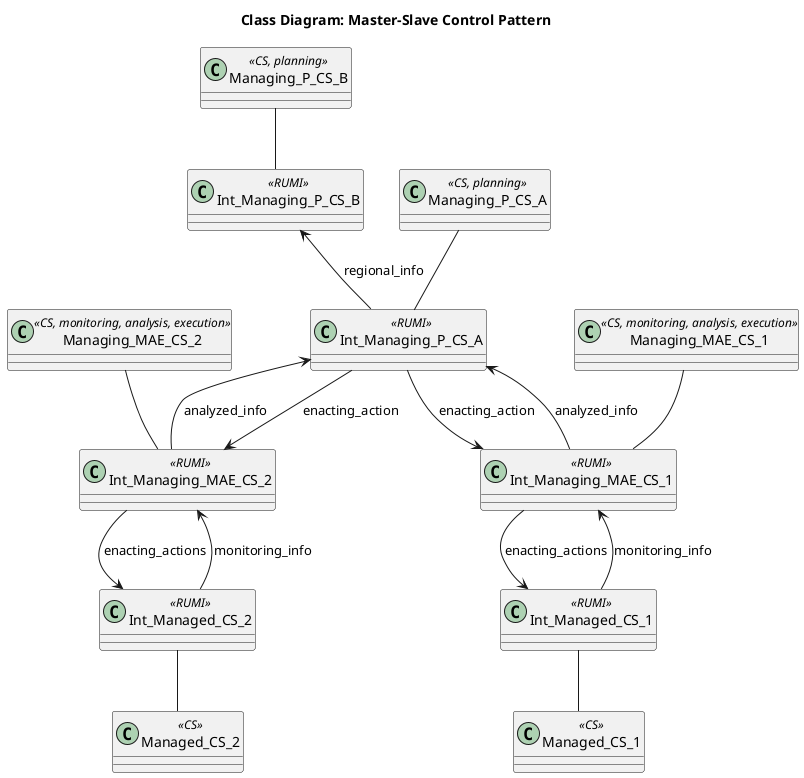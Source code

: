 @startuml
	title Class Diagram: Master-Slave Control Pattern
	
	' Top-level planning CS
	class "Managing_P_CS_B" as Managing_P_CS_B <<CS, planning>>
	class "Managing_P_CS_A" as Managing_P_CS_A <<CS, planning>>
	class "Int_Managing_P_CS_B" as Int_Managing_P_CS_B <<RUMI>>
	class "Int_Managing_P_CS_A" as Int_Managing_P_CS_A <<RUMI>>
	
	Managing_P_CS_B -- Int_Managing_P_CS_B
	Managing_P_CS_A -- Int_Managing_P_CS_A
	Int_Managing_P_CS_B <-- Int_Managing_P_CS_A: regional_info
	
	' Left monitoring-execution chain
	class "Managing_MAE_CS_1" as Managing_MAE_CS_1 <<CS, monitoring, analysis, execution>>
	class "Int_Managing_MAE_CS_1" as Int_Managing_MAE_CS_1 <<RUMI>>
	class "Int_Managed_CS_1" as Int_Managed_CS_1 <<RUMI>>
	class "Managed_CS_1" as Managed_CS_1 <<CS>>
	
	Managing_MAE_CS_1 -- Int_Managing_MAE_CS_1
	Int_Managing_MAE_CS_1 --> Int_Managed_CS_1 : enacting_actions
	Int_Managed_CS_1 --> Int_Managing_MAE_CS_1 : monitoring_info
	Int_Managed_CS_1 -- Managed_CS_1
	
	' Right monitoring-execution chain
	class "Managing_MAE_CS_2" as Managing_MAE_CS_2 <<CS, monitoring, analysis, execution>>
	class "Int_Managing_MAE_CS_2" as Int_Managing_MAE_CS_2 <<RUMI>>
	class "Int_Managed_CS_2" as Int_Managed_CS_2 <<RUMI>>
	class "Managed_CS_2" as Managed_CS_2 <<CS>>
	
	Managing_MAE_CS_2 -- Int_Managing_MAE_CS_2
	Int_Managing_MAE_CS_2 --> Int_Managed_CS_2 : enacting_actions
	Int_Managed_CS_2 --> Int_Managing_MAE_CS_2 : monitoring_info
	Int_Managed_CS_2 -- Managed_CS_2
	
	' Planning interface connects to both monitoring/execution chains
	Int_Managing_P_CS_A --> Int_Managing_MAE_CS_1 : enacting_action
	Int_Managing_MAE_CS_1 --> Int_Managing_P_CS_A : analyzed_info
	
	Int_Managing_P_CS_A --> Int_Managing_MAE_CS_2 : enacting_action
	Int_Managing_MAE_CS_2 --> Int_Managing_P_CS_A : analyzed_info

@enduml
